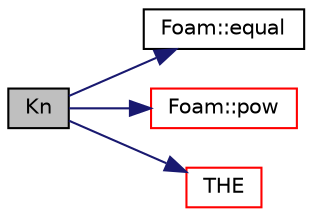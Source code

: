 digraph "Kn"
{
  bgcolor="transparent";
  edge [fontname="Helvetica",fontsize="10",labelfontname="Helvetica",labelfontsize="10"];
  node [fontname="Helvetica",fontsize="10",shape=record];
  rankdir="LR";
  Node1 [label="Kn",height=0.2,width=0.4,color="black", fillcolor="grey75", style="filled", fontcolor="black"];
  Node1 -> Node2 [color="midnightblue",fontsize="10",style="solid",fontname="Helvetica"];
  Node2 [label="Foam::equal",height=0.2,width=0.4,color="black",URL="$a10979.html#a0ed9ee813cd2f52f84744f4b69b370f3"];
  Node1 -> Node3 [color="midnightblue",fontsize="10",style="solid",fontname="Helvetica"];
  Node3 [label="Foam::pow",height=0.2,width=0.4,color="red",URL="$a10979.html#a7500c8e9d27a442adc75e287de074c7c"];
  Node1 -> Node4 [color="midnightblue",fontsize="10",style="solid",fontname="Helvetica"];
  Node4 [label="THE",height=0.2,width=0.4,color="red",URL="$a02660.html#a56b03ce6b908480404b462c8e9f70113",tooltip="Temperature from enthalpy or internal energy. "];
}
